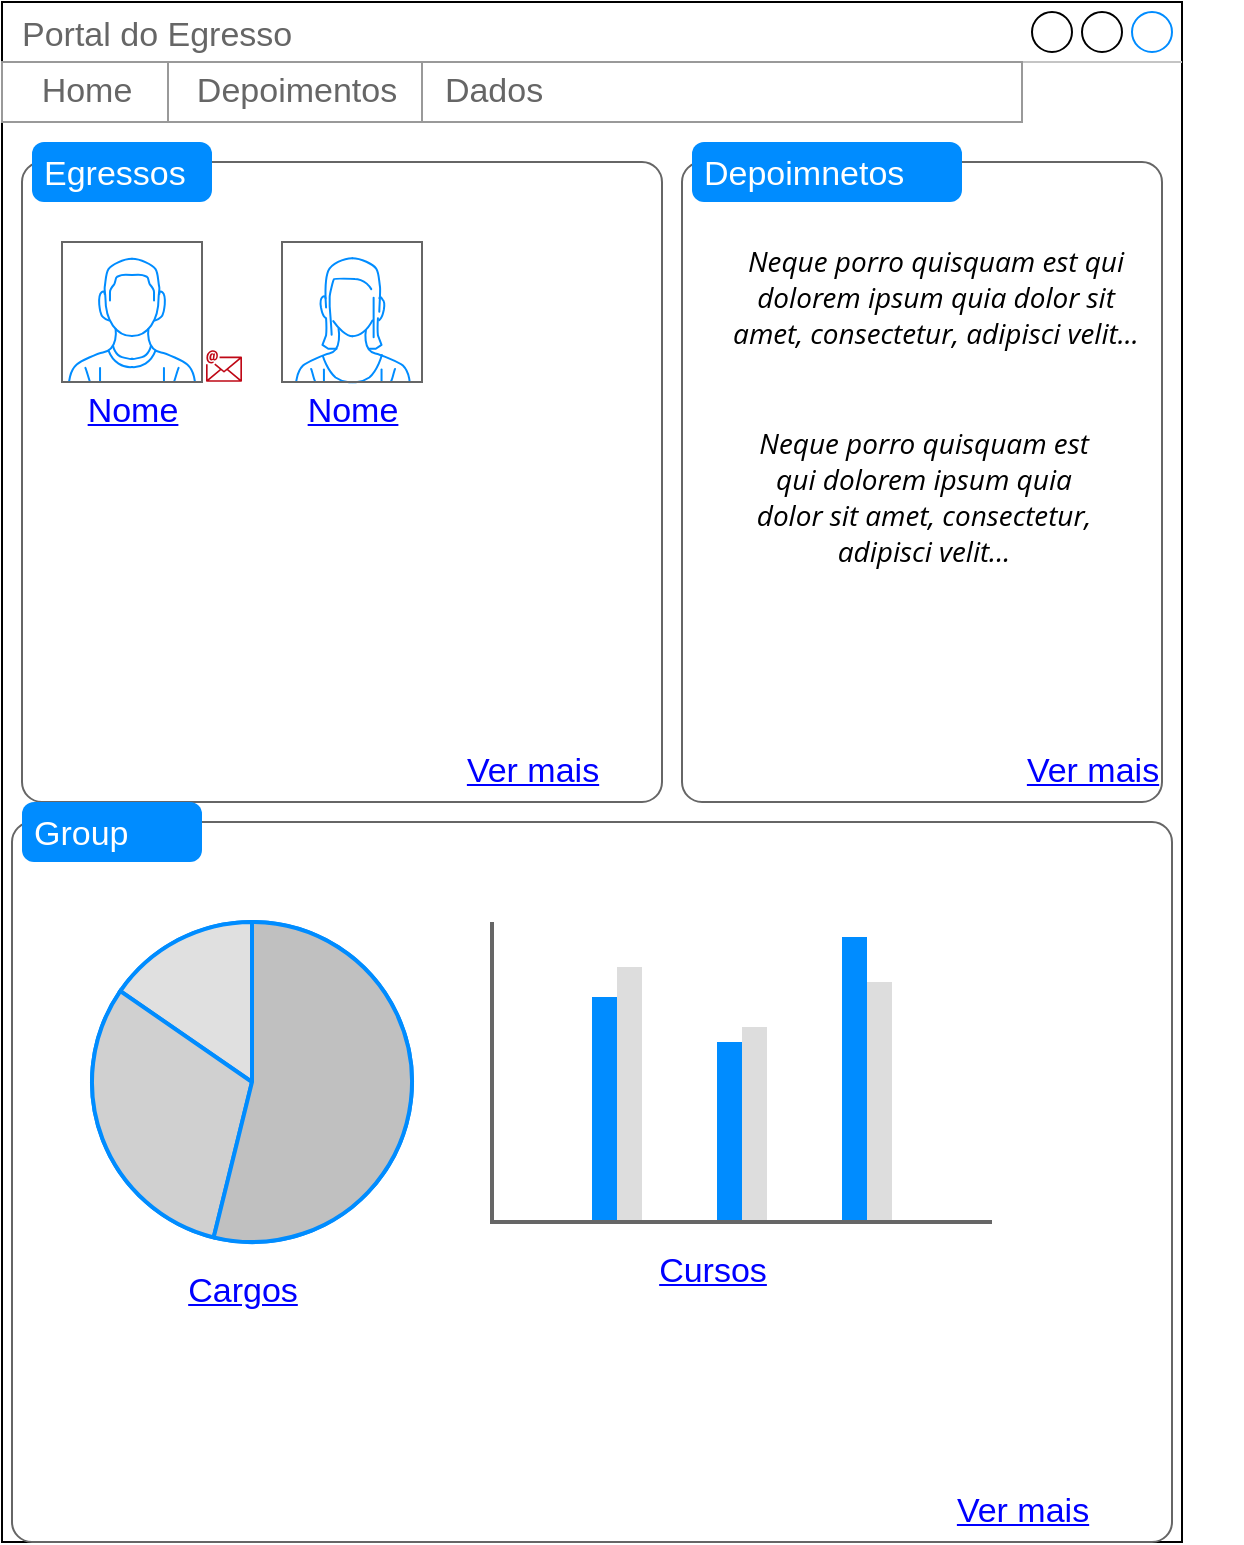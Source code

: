 <mxfile version="17.5.1" type="device"><diagram id="lJHKhJ2VLLh0iq4mMvhM" name="Page-1"><mxGraphModel dx="946" dy="491" grid="1" gridSize="10" guides="1" tooltips="1" connect="1" arrows="1" fold="1" page="1" pageScale="1" pageWidth="827" pageHeight="1169" math="0" shadow="0"><root><mxCell id="0"/><mxCell id="1" parent="0"/><mxCell id="wBKlGuXlSzARZPtV53NJ-1" value="Portal do Egresso" style="strokeWidth=1;shadow=0;dashed=0;align=center;html=1;shape=mxgraph.mockup.containers.window;align=left;verticalAlign=top;spacingLeft=8;strokeColor2=#008cff;strokeColor3=#c4c4c4;fontColor=#666666;mainText=;fontSize=17;labelBackgroundColor=none;" vertex="1" parent="1"><mxGeometry width="590" height="770" as="geometry"/></mxCell><mxCell id="wBKlGuXlSzARZPtV53NJ-4" value="" style="strokeWidth=1;shadow=0;dashed=0;align=center;html=1;shape=mxgraph.mockup.forms.rrect;rSize=0;strokeColor=#999999;" vertex="1" parent="1"><mxGeometry y="30" width="500" height="30" as="geometry"/></mxCell><mxCell id="wBKlGuXlSzARZPtV53NJ-5" value="Home" style="strokeColor=inherit;fillColor=inherit;gradientColor=inherit;strokeWidth=1;shadow=0;dashed=0;align=center;html=1;shape=mxgraph.mockup.forms.rrect;rSize=0;fontSize=17;fontColor=#666666;" vertex="1" parent="wBKlGuXlSzARZPtV53NJ-4"><mxGeometry width="83" height="30" as="geometry"/></mxCell><mxCell id="wBKlGuXlSzARZPtV53NJ-6" value="Depoimentos" style="strokeColor=inherit;fillColor=inherit;gradientColor=inherit;strokeWidth=1;shadow=0;dashed=0;align=center;html=1;shape=mxgraph.mockup.forms.rrect;rSize=0;fontSize=17;fontColor=#666666;" vertex="1" parent="wBKlGuXlSzARZPtV53NJ-4"><mxGeometry x="83" width="127" height="30" as="geometry"/></mxCell><mxCell id="wBKlGuXlSzARZPtV53NJ-8" value="" style="strokeColor=inherit;fillColor=inherit;gradientColor=inherit;strokeWidth=1;shadow=0;dashed=0;align=center;html=1;shape=mxgraph.mockup.forms.rrect;rSize=0;fontSize=17;fontColor=#666666;" vertex="1" parent="wBKlGuXlSzARZPtV53NJ-4"><mxGeometry x="249" width="83" height="30" as="geometry"/></mxCell><mxCell id="wBKlGuXlSzARZPtV53NJ-9" value="" style="strokeColor=inherit;fillColor=inherit;gradientColor=inherit;strokeWidth=1;shadow=0;dashed=0;align=center;html=1;shape=mxgraph.mockup.forms.rrect;rSize=0;fontSize=17;fontColor=#666666;" vertex="1" parent="wBKlGuXlSzARZPtV53NJ-4"><mxGeometry x="332" width="83" height="30" as="geometry"/></mxCell><mxCell id="wBKlGuXlSzARZPtV53NJ-7" value="&amp;nbsp; Dados" style="strokeColor=inherit;fillColor=inherit;gradientColor=inherit;strokeWidth=1;shadow=0;dashed=0;align=left;html=1;shape=mxgraph.mockup.forms.rrect;rSize=0;fontSize=17;fontColor=#666666;" vertex="1" parent="wBKlGuXlSzARZPtV53NJ-4"><mxGeometry x="210" width="300" height="30" as="geometry"/></mxCell><mxCell id="wBKlGuXlSzARZPtV53NJ-11" value="" style="shape=mxgraph.mockup.containers.marginRect;rectMarginTop=10;strokeColor=#666666;strokeWidth=1;dashed=0;rounded=1;arcSize=5;recursiveResize=0;" vertex="1" parent="1"><mxGeometry x="10" y="70" width="320" height="330" as="geometry"/></mxCell><mxCell id="wBKlGuXlSzARZPtV53NJ-12" value="Egressos" style="shape=rect;strokeColor=none;fillColor=#008cff;strokeWidth=1;dashed=0;rounded=1;arcSize=20;fontColor=#ffffff;fontSize=17;spacing=2;spacingTop=-2;align=left;autosize=1;spacingLeft=4;resizeWidth=0;resizeHeight=0;perimeter=none;" vertex="1" parent="wBKlGuXlSzARZPtV53NJ-11"><mxGeometry x="5" width="90" height="30" as="geometry"/></mxCell><mxCell id="wBKlGuXlSzARZPtV53NJ-13" value="" style="verticalLabelPosition=bottom;shadow=0;dashed=0;align=center;html=1;verticalAlign=top;strokeWidth=1;shape=mxgraph.mockup.containers.userMale;strokeColor=#666666;strokeColor2=#008cff;" vertex="1" parent="wBKlGuXlSzARZPtV53NJ-11"><mxGeometry x="20" y="50" width="70" height="70" as="geometry"/></mxCell><mxCell id="wBKlGuXlSzARZPtV53NJ-14" value="" style="verticalLabelPosition=bottom;shadow=0;dashed=0;align=center;html=1;verticalAlign=top;strokeWidth=1;shape=mxgraph.mockup.containers.userFemale;strokeColor=#666666;strokeColor2=#008cff;" vertex="1" parent="wBKlGuXlSzARZPtV53NJ-11"><mxGeometry x="130" y="50" width="70" height="70" as="geometry"/></mxCell><mxCell id="wBKlGuXlSzARZPtV53NJ-16" value="Nome" style="shape=rectangle;strokeColor=none;fillColor=none;linkText=;fontSize=17;fontColor=#0000ff;fontStyle=4;html=1;align=center;" vertex="1" parent="wBKlGuXlSzARZPtV53NJ-11"><mxGeometry x="20" y="120" width="70" height="30" as="geometry"/></mxCell><mxCell id="wBKlGuXlSzARZPtV53NJ-17" value="Nome" style="shape=rectangle;strokeColor=none;fillColor=none;linkText=;fontSize=17;fontColor=#0000ff;fontStyle=4;html=1;align=center;" vertex="1" parent="wBKlGuXlSzARZPtV53NJ-11"><mxGeometry x="130" y="120" width="70" height="30" as="geometry"/></mxCell><mxCell id="wBKlGuXlSzARZPtV53NJ-19" value="" style="shape=image;verticalLabelPosition=bottom;labelBackgroundColor=default;verticalAlign=top;aspect=fixed;imageAspect=0;image=https://t.ctcdn.com.br/09Y6BbLFxNn7XGCYRGzEI0p0oy8=/400x400/smart/filters:format(webp)/i490027.jpeg;" vertex="1" parent="wBKlGuXlSzARZPtV53NJ-11"><mxGeometry x="90" y="50" width="20" height="20" as="geometry"/></mxCell><mxCell id="wBKlGuXlSzARZPtV53NJ-22" value="" style="sketch=0;outlineConnect=0;fontColor=#232F3E;gradientColor=none;fillColor=#BF0816;strokeColor=none;dashed=0;verticalLabelPosition=bottom;verticalAlign=top;align=center;html=1;fontSize=12;fontStyle=0;aspect=fixed;shape=mxgraph.aws4.email;" vertex="1" parent="wBKlGuXlSzARZPtV53NJ-11"><mxGeometry x="92" y="104.08" width="18" height="15.92" as="geometry"/></mxCell><mxCell id="wBKlGuXlSzARZPtV53NJ-23" value="" style="shape=image;verticalLabelPosition=bottom;labelBackgroundColor=default;verticalAlign=top;aspect=fixed;imageAspect=0;image=https://upload.wikimedia.org/wikipedia/pt/thumb/3/3d/Twitter_logo_2012.svg/1200px-Twitter_logo_2012.svg.png;" vertex="1" parent="wBKlGuXlSzARZPtV53NJ-11"><mxGeometry x="91.19" y="77.88" width="17.62" height="14.23" as="geometry"/></mxCell><mxCell id="wBKlGuXlSzARZPtV53NJ-28" value="Ver mais" style="shape=rectangle;strokeColor=none;fillColor=none;linkText=;fontSize=17;fontColor=#0000ff;fontStyle=4;html=1;align=center;" vertex="1" parent="wBKlGuXlSzARZPtV53NJ-11"><mxGeometry x="180" y="300" width="150" height="30" as="geometry"/></mxCell><mxCell id="wBKlGuXlSzARZPtV53NJ-26" value="" style="shape=mxgraph.mockup.containers.marginRect;rectMarginTop=10;strokeColor=#666666;strokeWidth=1;dashed=0;rounded=1;arcSize=5;recursiveResize=0;" vertex="1" parent="1"><mxGeometry x="340" y="70" width="240" height="330" as="geometry"/></mxCell><mxCell id="wBKlGuXlSzARZPtV53NJ-27" value="Depoimnetos" style="shape=rect;strokeColor=none;fillColor=#008cff;strokeWidth=1;dashed=0;rounded=1;arcSize=20;fontColor=#ffffff;fontSize=17;spacing=2;spacingTop=-2;align=left;autosize=1;spacingLeft=4;resizeWidth=0;resizeHeight=0;perimeter=none;" vertex="1" parent="wBKlGuXlSzARZPtV53NJ-26"><mxGeometry x="5" width="135" height="30" as="geometry"/></mxCell><mxCell id="wBKlGuXlSzARZPtV53NJ-39" value="Ver mais" style="shape=rectangle;strokeColor=none;fillColor=none;linkText=;fontSize=17;fontColor=#0000ff;fontStyle=4;html=1;align=center;" vertex="1" parent="wBKlGuXlSzARZPtV53NJ-26"><mxGeometry x="130" y="300" width="150" height="30" as="geometry"/></mxCell><mxCell id="wBKlGuXlSzARZPtV53NJ-58" value="&lt;h4 style=&quot;margin: 10px 10px 5px ; padding: 0px ; font-weight: 400 ; font-size: 14px ; line-height: 18px ; font-style: italic ; font-family: &amp;#34;open sans&amp;#34; , &amp;#34;arial&amp;#34; , sans-serif ; background-color: rgb(255 , 255 , 255)&quot;&gt;Neque porro quisquam est qui dolorem ipsum quia dolor sit amet, consectetur, adipisci velit...&lt;/h4&gt;" style="text;html=1;strokeColor=none;fillColor=none;align=center;verticalAlign=middle;whiteSpace=wrap;rounded=0;" vertex="1" parent="wBKlGuXlSzARZPtV53NJ-26"><mxGeometry x="14" y="60" width="226" height="30" as="geometry"/></mxCell><mxCell id="wBKlGuXlSzARZPtV53NJ-59" value="&lt;meta charset=&quot;utf-8&quot;&gt;&lt;h4 style=&quot;color: rgb(0, 0, 0); letter-spacing: normal; text-align: center; text-indent: 0px; text-transform: none; word-spacing: 0px; margin: 10px 10px 5px; padding: 0px; font-weight: 400; font-size: 14px; line-height: 18px; font-style: italic; font-family: &amp;quot;open sans&amp;quot;, arial, sans-serif; background-color: rgb(255, 255, 255);&quot;&gt;Neque porro quisquam est qui dolorem ipsum quia dolor sit amet, consectetur, adipisci velit...&lt;/h4&gt;" style="text;whiteSpace=wrap;html=1;" vertex="1" parent="wBKlGuXlSzARZPtV53NJ-26"><mxGeometry x="20" y="125" width="200" height="80" as="geometry"/></mxCell><mxCell id="wBKlGuXlSzARZPtV53NJ-40" value="" style="shape=mxgraph.mockup.containers.marginRect;rectMarginTop=10;strokeColor=#666666;strokeWidth=1;dashed=0;rounded=1;arcSize=5;recursiveResize=0;" vertex="1" parent="1"><mxGeometry x="5" y="400" width="580" height="370" as="geometry"/></mxCell><mxCell id="wBKlGuXlSzARZPtV53NJ-41" value="Group" style="shape=rect;strokeColor=none;fillColor=#008cff;strokeWidth=1;dashed=0;rounded=1;arcSize=20;fontColor=#ffffff;fontSize=17;spacing=2;spacingTop=-2;align=left;autosize=1;spacingLeft=4;resizeWidth=0;resizeHeight=0;perimeter=none;" vertex="1" parent="wBKlGuXlSzARZPtV53NJ-40"><mxGeometry x="5" width="90" height="30" as="geometry"/></mxCell><mxCell id="wBKlGuXlSzARZPtV53NJ-48" value="" style="verticalLabelPosition=bottom;shadow=0;dashed=0;align=center;html=1;verticalAlign=top;strokeWidth=1;shape=mxgraph.mockup.graphics.pieChart;strokeColor=#008cff;parts=10,20,35;partColors=#e0e0e0,#d0d0d0,#c0c0c0,#b0b0b0,#a0a0a0;strokeWidth=2;" vertex="1" parent="wBKlGuXlSzARZPtV53NJ-40"><mxGeometry x="40" y="60" width="160" height="160" as="geometry"/></mxCell><mxCell id="wBKlGuXlSzARZPtV53NJ-49" value="Cargos" style="shape=rectangle;strokeColor=none;fillColor=none;linkText=;fontSize=17;fontColor=#0000ff;fontStyle=4;html=1;align=center;" vertex="1" parent="wBKlGuXlSzARZPtV53NJ-40"><mxGeometry x="40" y="230" width="150" height="30" as="geometry"/></mxCell><mxCell id="wBKlGuXlSzARZPtV53NJ-50" value="" style="verticalLabelPosition=bottom;shadow=0;dashed=0;align=center;html=1;verticalAlign=top;strokeWidth=1;shape=mxgraph.mockup.graphics.columnChart;strokeColor=none;strokeColor2=none;strokeColor3=#666666;fillColor2=#008cff;fillColor3=#dddddd;" vertex="1" parent="wBKlGuXlSzARZPtV53NJ-40"><mxGeometry x="240" y="60" width="250" height="150" as="geometry"/></mxCell><mxCell id="wBKlGuXlSzARZPtV53NJ-56" value="Cursos" style="shape=rectangle;strokeColor=none;fillColor=none;linkText=;fontSize=17;fontColor=#0000ff;fontStyle=4;html=1;align=center;" vertex="1" parent="wBKlGuXlSzARZPtV53NJ-40"><mxGeometry x="275" y="220" width="150" height="30" as="geometry"/></mxCell><mxCell id="wBKlGuXlSzARZPtV53NJ-57" value="Ver mais" style="shape=rectangle;strokeColor=none;fillColor=none;linkText=;fontSize=17;fontColor=#0000ff;fontStyle=4;html=1;align=center;" vertex="1" parent="wBKlGuXlSzARZPtV53NJ-40"><mxGeometry x="430" y="340" width="150" height="30" as="geometry"/></mxCell></root></mxGraphModel></diagram></mxfile>
